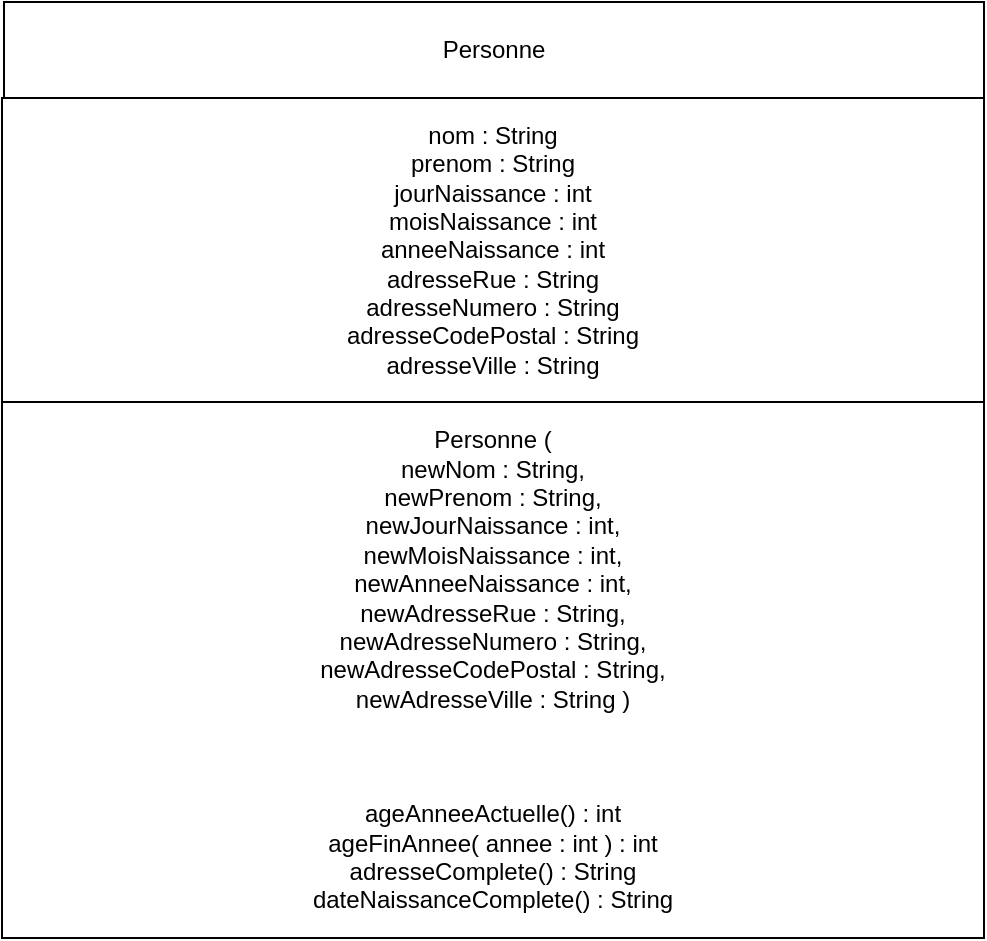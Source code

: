 <mxfile version="20.3.3" type="device"><diagram id="xjQ9eBnB6tCgKN9hJxmZ" name="Page-1"><mxGraphModel dx="1203" dy="549" grid="0" gridSize="10" guides="1" tooltips="1" connect="1" arrows="1" fold="1" page="0" pageScale="1" pageWidth="827" pageHeight="1169" math="0" shadow="0"><root><mxCell id="0"/><mxCell id="1" parent="0"/><mxCell id="esgDQG1tRwtYjmbWzLZ2-1" value="Personne" style="rounded=0;whiteSpace=wrap;html=1;hachureGap=4;" vertex="1" parent="1"><mxGeometry x="132" y="106" width="490" height="48" as="geometry"/></mxCell><mxCell id="esgDQG1tRwtYjmbWzLZ2-2" value="nom : String&lt;br&gt;prenom : String&lt;br&gt;jourNaissance : int&lt;br&gt;moisNaissance : int&lt;br&gt;anneeNaissance : int&lt;br&gt;adresseRue : String&lt;br&gt;adresseNumero : String&lt;br&gt;adresseCodePostal : String&lt;br&gt;adresseVille : String" style="rounded=0;whiteSpace=wrap;html=1;hachureGap=4;" vertex="1" parent="1"><mxGeometry x="131" y="154" width="491" height="152" as="geometry"/></mxCell><mxCell id="esgDQG1tRwtYjmbWzLZ2-4" value="Personne (&lt;br&gt;newNom : String,&lt;br&gt;newPrenom : String,&lt;br&gt;newJourNaissance : int,&lt;br&gt;newMoisNaissance : int,&lt;br&gt;newAnneeNaissance : int,&lt;br&gt;newAdresseRue : String,&lt;br&gt;newAdresseNumero : String,&lt;br&gt;newAdresseCodePostal : String,&lt;br&gt;newAdresseVille : String )&lt;br&gt;&lt;br&gt;&lt;br&gt;&lt;br&gt;ageAnneeActuelle() : int&lt;br&gt;ageFinAnnee( annee : int ) : int&lt;br&gt;adresseComplete() : String&lt;br&gt;dateNaissanceComplete() : String" style="rounded=0;whiteSpace=wrap;html=1;hachureGap=4;" vertex="1" parent="1"><mxGeometry x="131" y="306" width="491" height="268" as="geometry"/></mxCell></root></mxGraphModel></diagram></mxfile>
